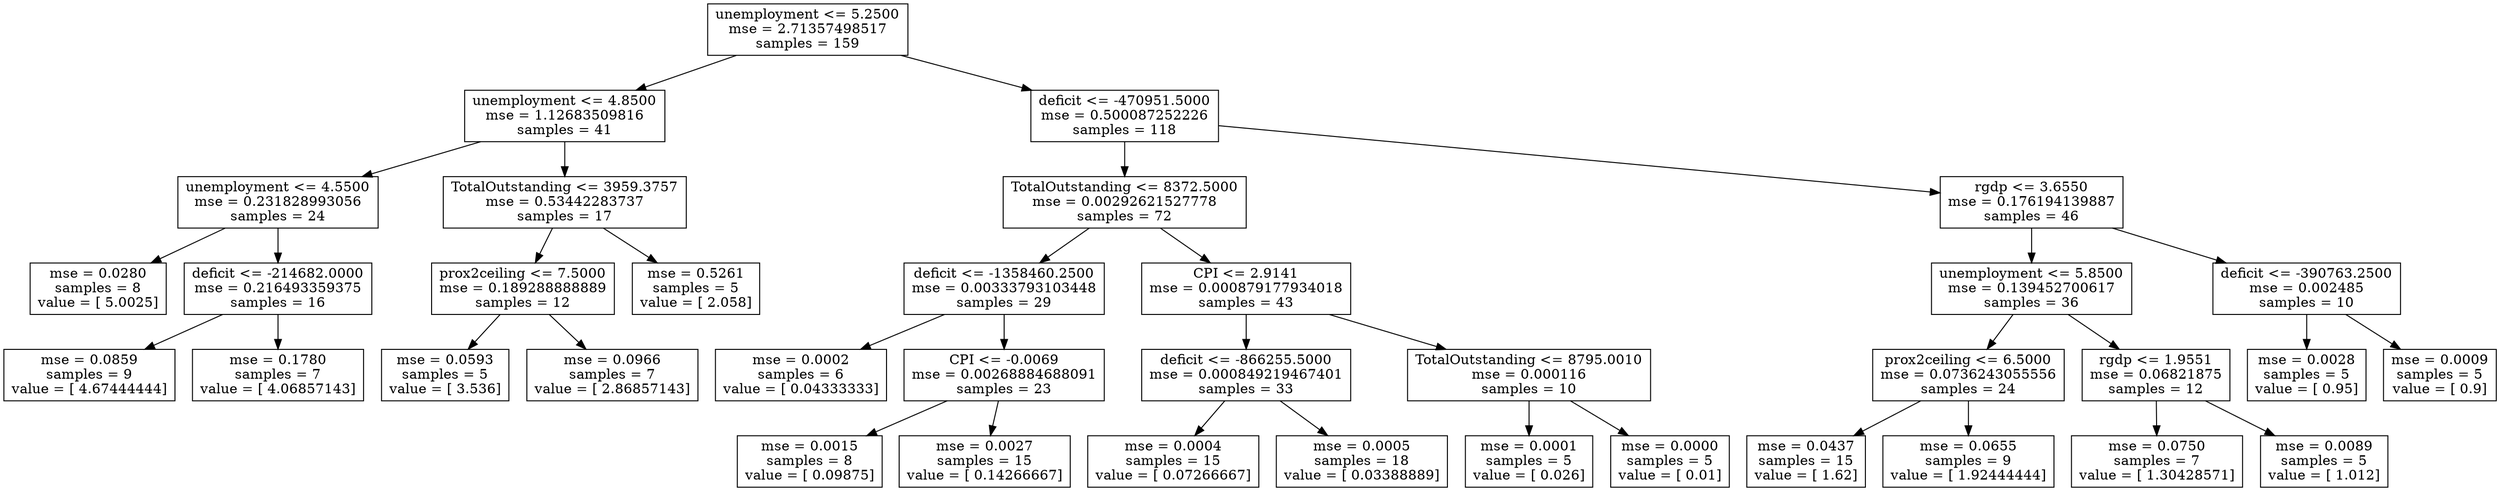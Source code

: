 digraph Tree {
0 [label="unemployment <= 5.2500\nmse = 2.71357498517\nsamples = 159", shape="box"] ;
1 [label="unemployment <= 4.8500\nmse = 1.12683509816\nsamples = 41", shape="box"] ;
0 -> 1 ;
2 [label="unemployment <= 4.5500\nmse = 0.231828993056\nsamples = 24", shape="box"] ;
1 -> 2 ;
3 [label="mse = 0.0280\nsamples = 8\nvalue = [ 5.0025]", shape="box"] ;
2 -> 3 ;
4 [label="deficit <= -214682.0000\nmse = 0.216493359375\nsamples = 16", shape="box"] ;
2 -> 4 ;
5 [label="mse = 0.0859\nsamples = 9\nvalue = [ 4.67444444]", shape="box"] ;
4 -> 5 ;
6 [label="mse = 0.1780\nsamples = 7\nvalue = [ 4.06857143]", shape="box"] ;
4 -> 6 ;
7 [label="TotalOutstanding <= 3959.3757\nmse = 0.53442283737\nsamples = 17", shape="box"] ;
1 -> 7 ;
8 [label="prox2ceiling <= 7.5000\nmse = 0.189288888889\nsamples = 12", shape="box"] ;
7 -> 8 ;
9 [label="mse = 0.0593\nsamples = 5\nvalue = [ 3.536]", shape="box"] ;
8 -> 9 ;
10 [label="mse = 0.0966\nsamples = 7\nvalue = [ 2.86857143]", shape="box"] ;
8 -> 10 ;
11 [label="mse = 0.5261\nsamples = 5\nvalue = [ 2.058]", shape="box"] ;
7 -> 11 ;
12 [label="deficit <= -470951.5000\nmse = 0.500087252226\nsamples = 118", shape="box"] ;
0 -> 12 ;
13 [label="TotalOutstanding <= 8372.5000\nmse = 0.00292621527778\nsamples = 72", shape="box"] ;
12 -> 13 ;
14 [label="deficit <= -1358460.2500\nmse = 0.00333793103448\nsamples = 29", shape="box"] ;
13 -> 14 ;
15 [label="mse = 0.0002\nsamples = 6\nvalue = [ 0.04333333]", shape="box"] ;
14 -> 15 ;
16 [label="CPI <= -0.0069\nmse = 0.00268884688091\nsamples = 23", shape="box"] ;
14 -> 16 ;
17 [label="mse = 0.0015\nsamples = 8\nvalue = [ 0.09875]", shape="box"] ;
16 -> 17 ;
18 [label="mse = 0.0027\nsamples = 15\nvalue = [ 0.14266667]", shape="box"] ;
16 -> 18 ;
19 [label="CPI <= 2.9141\nmse = 0.000879177934018\nsamples = 43", shape="box"] ;
13 -> 19 ;
20 [label="deficit <= -866255.5000\nmse = 0.000849219467401\nsamples = 33", shape="box"] ;
19 -> 20 ;
21 [label="mse = 0.0004\nsamples = 15\nvalue = [ 0.07266667]", shape="box"] ;
20 -> 21 ;
22 [label="mse = 0.0005\nsamples = 18\nvalue = [ 0.03388889]", shape="box"] ;
20 -> 22 ;
23 [label="TotalOutstanding <= 8795.0010\nmse = 0.000116\nsamples = 10", shape="box"] ;
19 -> 23 ;
24 [label="mse = 0.0001\nsamples = 5\nvalue = [ 0.026]", shape="box"] ;
23 -> 24 ;
25 [label="mse = 0.0000\nsamples = 5\nvalue = [ 0.01]", shape="box"] ;
23 -> 25 ;
26 [label="rgdp <= 3.6550\nmse = 0.176194139887\nsamples = 46", shape="box"] ;
12 -> 26 ;
27 [label="unemployment <= 5.8500\nmse = 0.139452700617\nsamples = 36", shape="box"] ;
26 -> 27 ;
28 [label="prox2ceiling <= 6.5000\nmse = 0.0736243055556\nsamples = 24", shape="box"] ;
27 -> 28 ;
29 [label="mse = 0.0437\nsamples = 15\nvalue = [ 1.62]", shape="box"] ;
28 -> 29 ;
30 [label="mse = 0.0655\nsamples = 9\nvalue = [ 1.92444444]", shape="box"] ;
28 -> 30 ;
31 [label="rgdp <= 1.9551\nmse = 0.06821875\nsamples = 12", shape="box"] ;
27 -> 31 ;
32 [label="mse = 0.0750\nsamples = 7\nvalue = [ 1.30428571]", shape="box"] ;
31 -> 32 ;
33 [label="mse = 0.0089\nsamples = 5\nvalue = [ 1.012]", shape="box"] ;
31 -> 33 ;
34 [label="deficit <= -390763.2500\nmse = 0.002485\nsamples = 10", shape="box"] ;
26 -> 34 ;
35 [label="mse = 0.0028\nsamples = 5\nvalue = [ 0.95]", shape="box"] ;
34 -> 35 ;
36 [label="mse = 0.0009\nsamples = 5\nvalue = [ 0.9]", shape="box"] ;
34 -> 36 ;
}